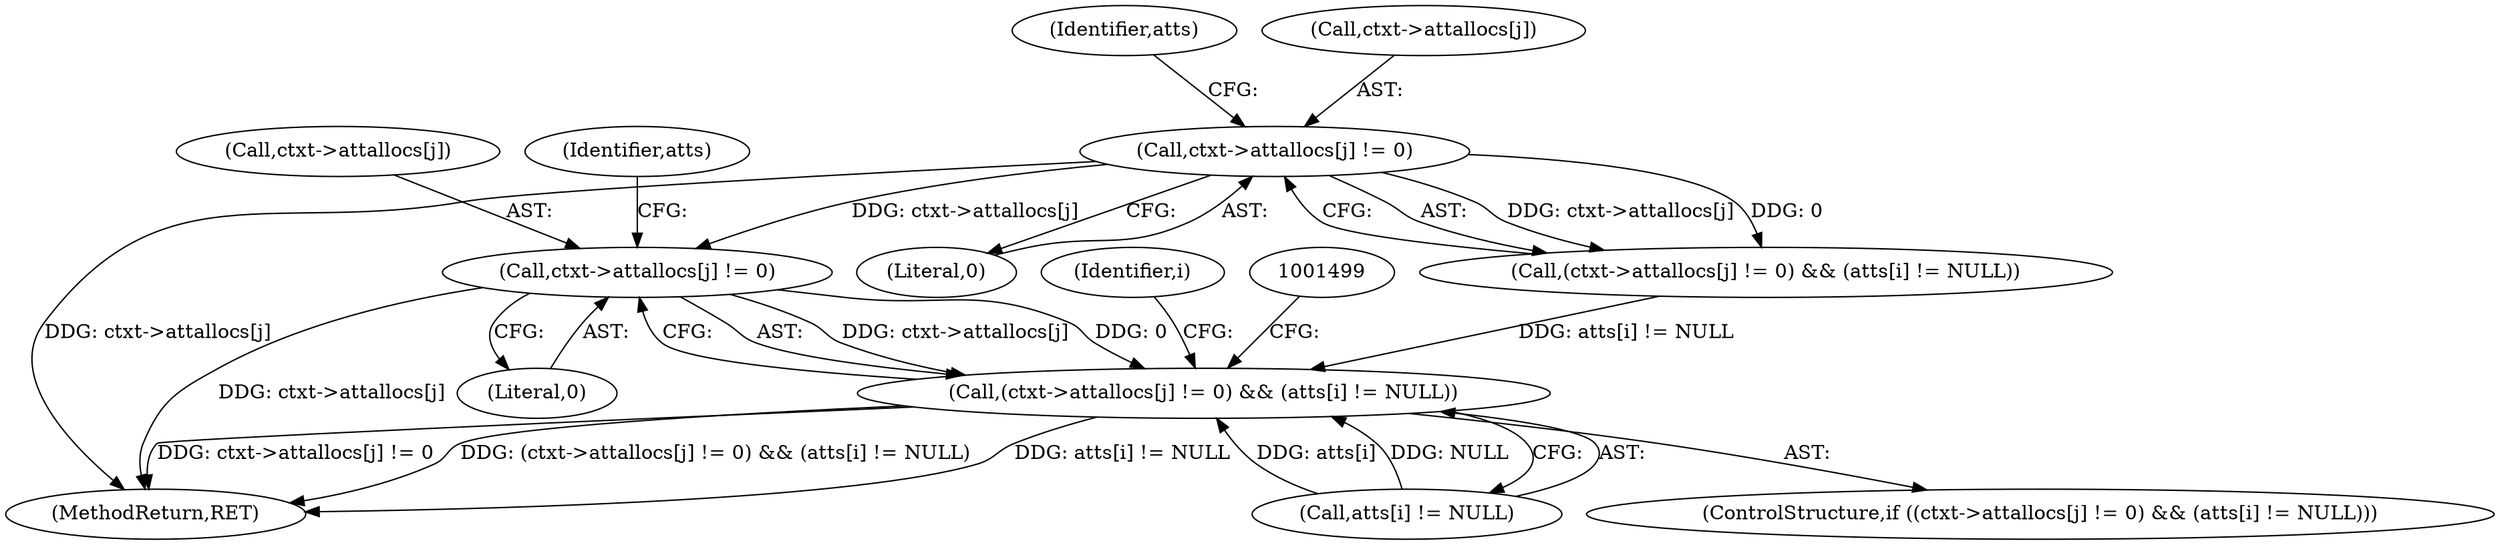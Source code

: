 digraph "0_Chrome_d0947db40187f4708c58e64cbd6013faf9eddeed_33@array" {
"1001485" [label="(Call,ctxt->attallocs[j] != 0)"];
"1001530" [label="(Call,ctxt->attallocs[j] != 0)"];
"1001484" [label="(Call,(ctxt->attallocs[j] != 0) && (atts[i] != NULL))"];
"1001539" [label="(Identifier,atts)"];
"1001486" [label="(Call,ctxt->attallocs[j])"];
"1001494" [label="(Identifier,atts)"];
"1001529" [label="(Call,(ctxt->attallocs[j] != 0) && (atts[i] != NULL))"];
"1001530" [label="(Call,ctxt->attallocs[j] != 0)"];
"1001483" [label="(ControlStructure,if ((ctxt->attallocs[j] != 0) && (atts[i] != NULL)))"];
"1001531" [label="(Call,ctxt->attallocs[j])"];
"1001585" [label="(MethodReturn,RET)"];
"1001479" [label="(Identifier,i)"];
"1001484" [label="(Call,(ctxt->attallocs[j] != 0) && (atts[i] != NULL))"];
"1001492" [label="(Call,atts[i] != NULL)"];
"1001491" [label="(Literal,0)"];
"1001536" [label="(Literal,0)"];
"1001485" [label="(Call,ctxt->attallocs[j] != 0)"];
"1001485" -> "1001484"  [label="AST: "];
"1001485" -> "1001491"  [label="CFG: "];
"1001486" -> "1001485"  [label="AST: "];
"1001491" -> "1001485"  [label="AST: "];
"1001494" -> "1001485"  [label="CFG: "];
"1001484" -> "1001485"  [label="CFG: "];
"1001485" -> "1001585"  [label="DDG: ctxt->attallocs[j]"];
"1001485" -> "1001484"  [label="DDG: ctxt->attallocs[j]"];
"1001485" -> "1001484"  [label="DDG: 0"];
"1001530" -> "1001485"  [label="DDG: ctxt->attallocs[j]"];
"1001530" -> "1001529"  [label="AST: "];
"1001530" -> "1001536"  [label="CFG: "];
"1001531" -> "1001530"  [label="AST: "];
"1001536" -> "1001530"  [label="AST: "];
"1001539" -> "1001530"  [label="CFG: "];
"1001529" -> "1001530"  [label="CFG: "];
"1001530" -> "1001585"  [label="DDG: ctxt->attallocs[j]"];
"1001530" -> "1001529"  [label="DDG: ctxt->attallocs[j]"];
"1001530" -> "1001529"  [label="DDG: 0"];
"1001484" -> "1001483"  [label="AST: "];
"1001484" -> "1001492"  [label="CFG: "];
"1001492" -> "1001484"  [label="AST: "];
"1001499" -> "1001484"  [label="CFG: "];
"1001479" -> "1001484"  [label="CFG: "];
"1001484" -> "1001585"  [label="DDG: atts[i] != NULL"];
"1001484" -> "1001585"  [label="DDG: ctxt->attallocs[j] != 0"];
"1001484" -> "1001585"  [label="DDG: (ctxt->attallocs[j] != 0) && (atts[i] != NULL)"];
"1001529" -> "1001484"  [label="DDG: atts[i] != NULL"];
"1001492" -> "1001484"  [label="DDG: atts[i]"];
"1001492" -> "1001484"  [label="DDG: NULL"];
}
